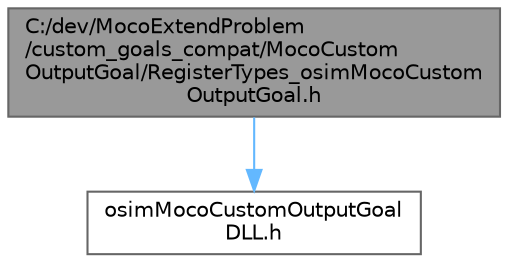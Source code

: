 digraph "C:/dev/MocoExtendProblem/custom_goals_compat/MocoCustomOutputGoal/RegisterTypes_osimMocoCustomOutputGoal.h"
{
 // LATEX_PDF_SIZE
  bgcolor="transparent";
  edge [fontname=Helvetica,fontsize=10,labelfontname=Helvetica,labelfontsize=10];
  node [fontname=Helvetica,fontsize=10,shape=box,height=0.2,width=0.4];
  Node1 [id="Node000001",label="C:/dev/MocoExtendProblem\l/custom_goals_compat/MocoCustom\lOutputGoal/RegisterTypes_osimMocoCustom\lOutputGoal.h",height=0.2,width=0.4,color="gray40", fillcolor="grey60", style="filled", fontcolor="black",tooltip=" "];
  Node1 -> Node2 [id="edge1_Node000001_Node000002",color="steelblue1",style="solid",tooltip=" "];
  Node2 [id="Node000002",label="osimMocoCustomOutputGoal\lDLL.h",height=0.2,width=0.4,color="grey40", fillcolor="white", style="filled",URL="$osim_moco_custom_output_goal_d_l_l_8h.html",tooltip=" "];
}
